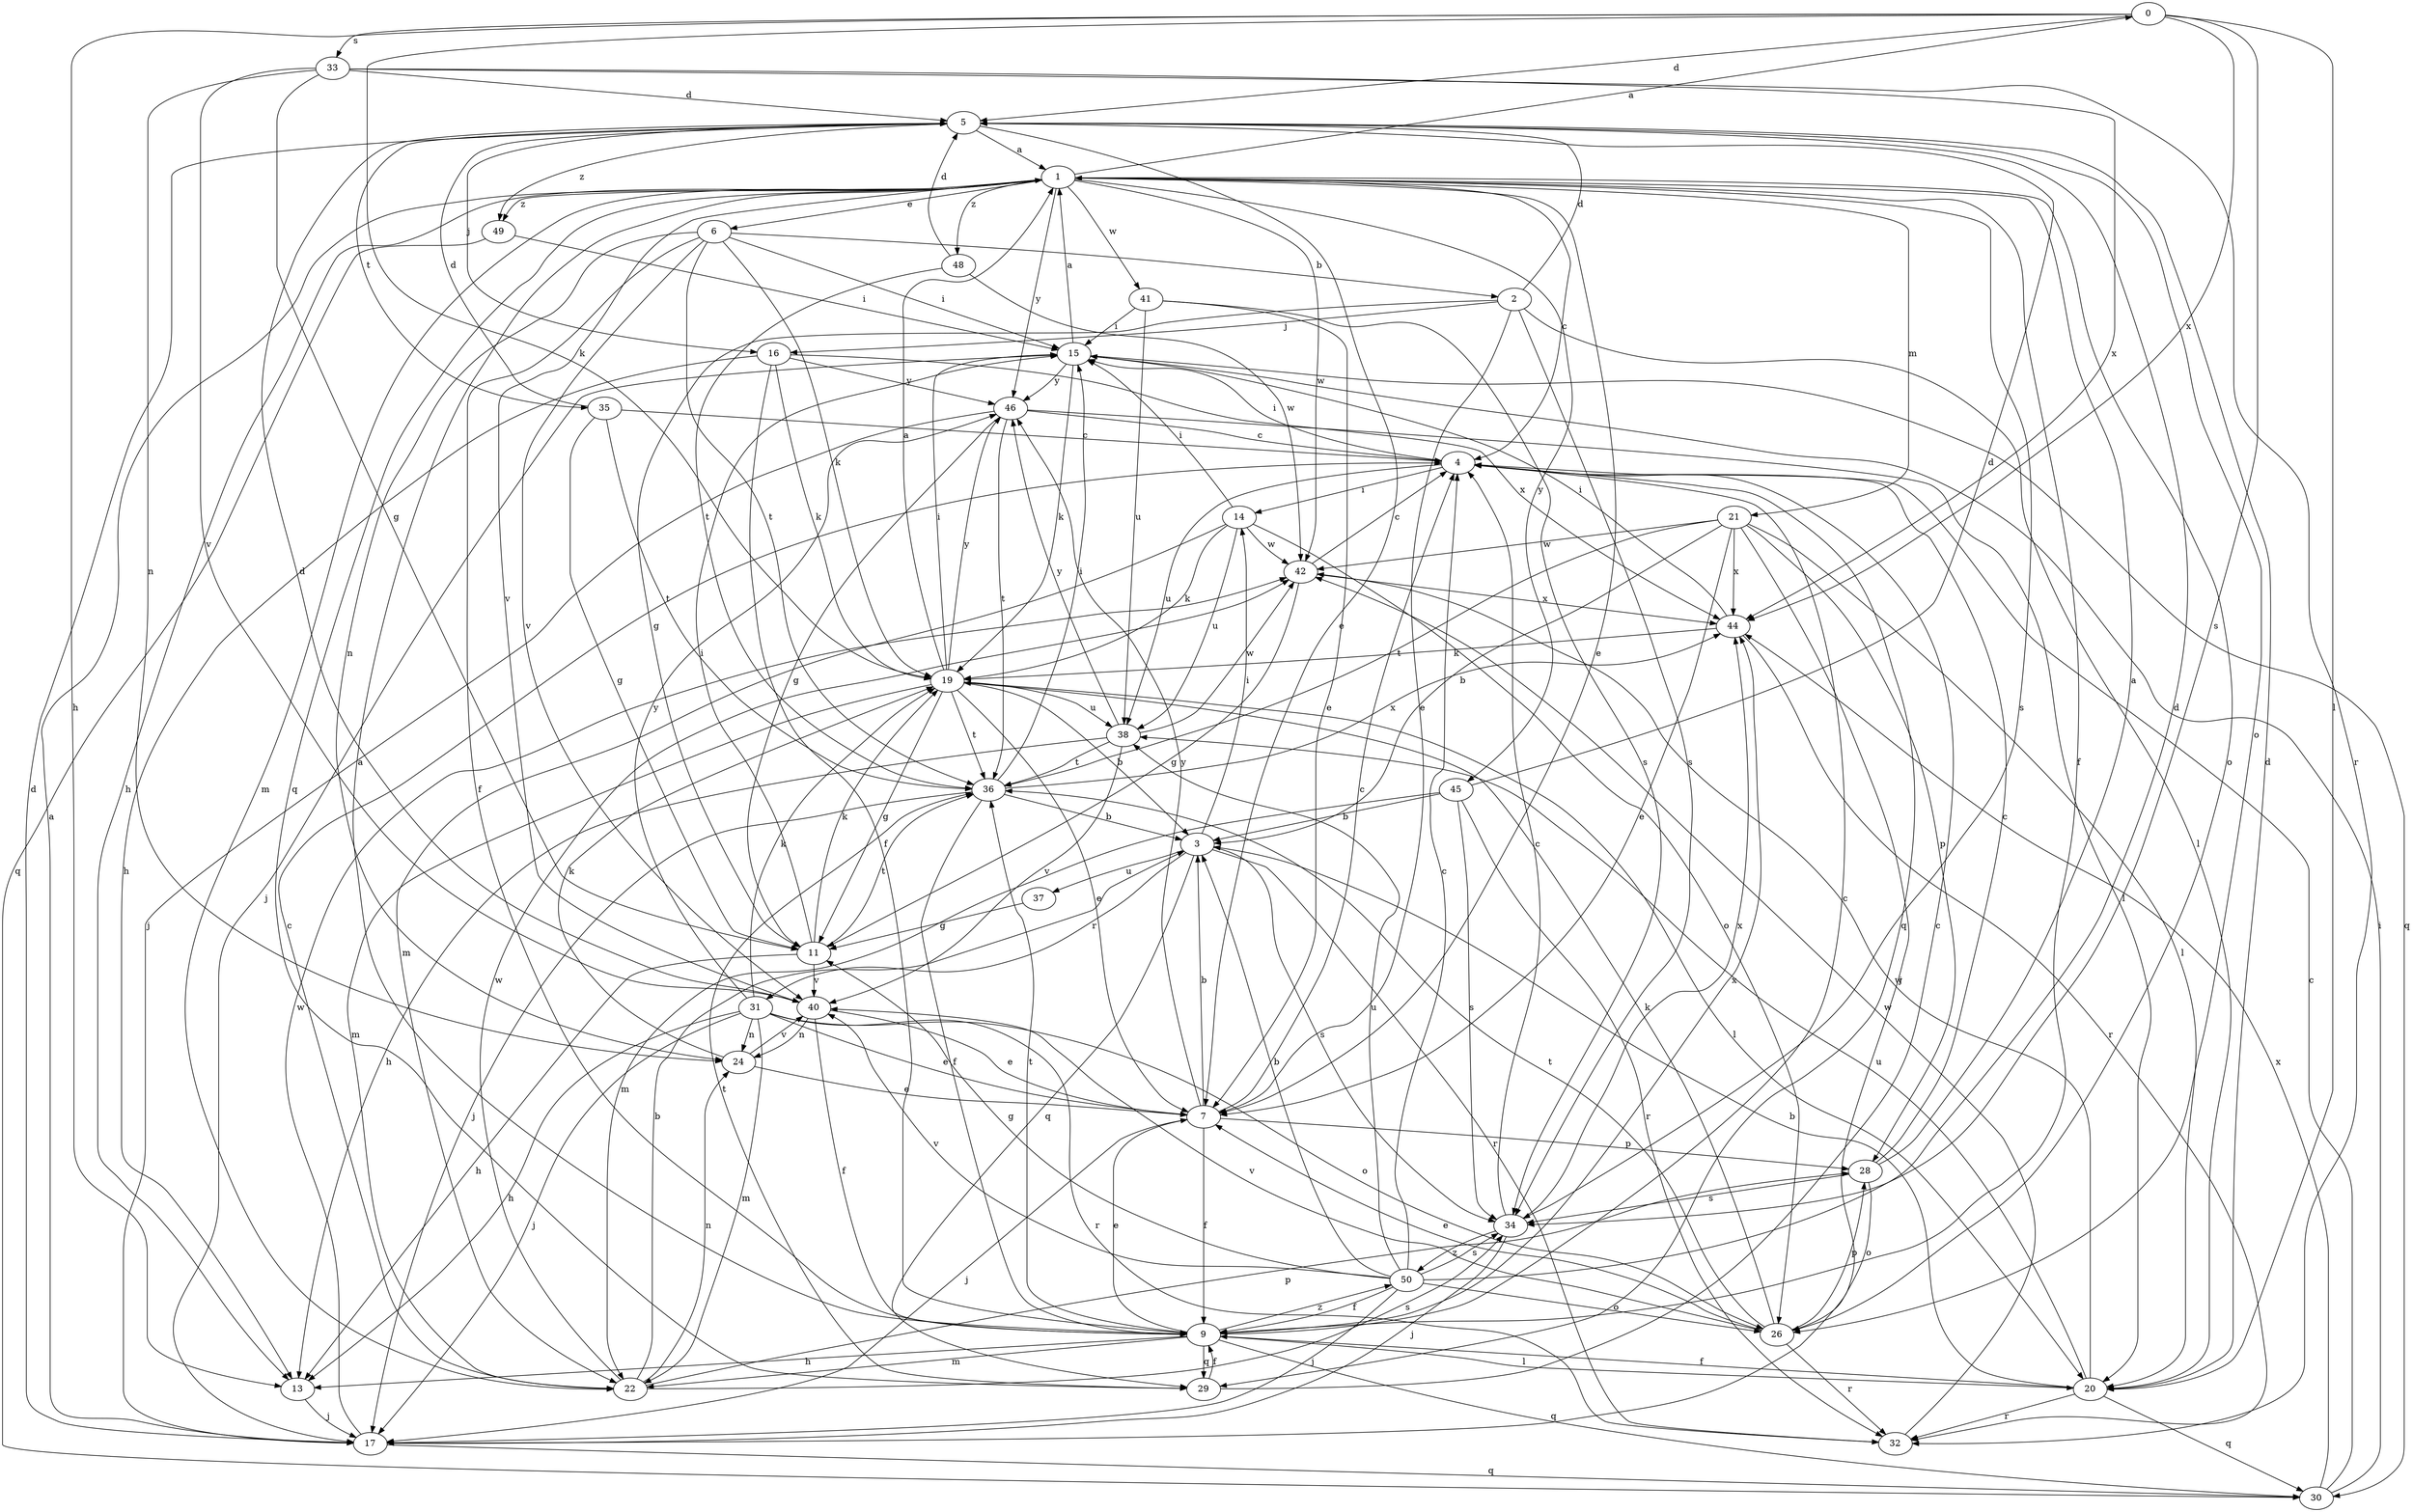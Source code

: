 strict digraph  {
0;
1;
2;
3;
4;
5;
6;
7;
9;
11;
13;
14;
15;
16;
17;
19;
20;
21;
22;
24;
26;
28;
29;
30;
31;
32;
33;
34;
35;
36;
37;
38;
40;
41;
42;
44;
45;
46;
48;
49;
50;
0 -> 5  [label=d];
0 -> 13  [label=h];
0 -> 19  [label=k];
0 -> 20  [label=l];
0 -> 33  [label=s];
0 -> 34  [label=s];
0 -> 44  [label=x];
1 -> 0  [label=a];
1 -> 4  [label=c];
1 -> 6  [label=e];
1 -> 7  [label=e];
1 -> 9  [label=f];
1 -> 13  [label=h];
1 -> 21  [label=m];
1 -> 22  [label=m];
1 -> 26  [label=o];
1 -> 29  [label=q];
1 -> 34  [label=s];
1 -> 40  [label=v];
1 -> 41  [label=w];
1 -> 42  [label=w];
1 -> 45  [label=y];
1 -> 46  [label=y];
1 -> 48  [label=z];
1 -> 49  [label=z];
2 -> 5  [label=d];
2 -> 7  [label=e];
2 -> 11  [label=g];
2 -> 16  [label=j];
2 -> 20  [label=l];
2 -> 34  [label=s];
3 -> 14  [label=i];
3 -> 29  [label=q];
3 -> 31  [label=r];
3 -> 32  [label=r];
3 -> 34  [label=s];
3 -> 37  [label=u];
4 -> 14  [label=i];
4 -> 15  [label=i];
4 -> 29  [label=q];
4 -> 38  [label=u];
5 -> 1  [label=a];
5 -> 7  [label=e];
5 -> 16  [label=j];
5 -> 26  [label=o];
5 -> 35  [label=t];
5 -> 49  [label=z];
6 -> 2  [label=b];
6 -> 9  [label=f];
6 -> 15  [label=i];
6 -> 19  [label=k];
6 -> 24  [label=n];
6 -> 36  [label=t];
6 -> 40  [label=v];
7 -> 3  [label=b];
7 -> 4  [label=c];
7 -> 9  [label=f];
7 -> 17  [label=j];
7 -> 28  [label=p];
7 -> 46  [label=y];
9 -> 1  [label=a];
9 -> 4  [label=c];
9 -> 7  [label=e];
9 -> 13  [label=h];
9 -> 20  [label=l];
9 -> 22  [label=m];
9 -> 29  [label=q];
9 -> 30  [label=q];
9 -> 36  [label=t];
9 -> 44  [label=x];
9 -> 50  [label=z];
11 -> 13  [label=h];
11 -> 15  [label=i];
11 -> 19  [label=k];
11 -> 36  [label=t];
11 -> 40  [label=v];
13 -> 17  [label=j];
14 -> 15  [label=i];
14 -> 19  [label=k];
14 -> 22  [label=m];
14 -> 26  [label=o];
14 -> 38  [label=u];
14 -> 42  [label=w];
15 -> 1  [label=a];
15 -> 17  [label=j];
15 -> 19  [label=k];
15 -> 30  [label=q];
15 -> 46  [label=y];
16 -> 9  [label=f];
16 -> 13  [label=h];
16 -> 19  [label=k];
16 -> 44  [label=x];
16 -> 46  [label=y];
17 -> 1  [label=a];
17 -> 5  [label=d];
17 -> 30  [label=q];
17 -> 42  [label=w];
19 -> 1  [label=a];
19 -> 3  [label=b];
19 -> 7  [label=e];
19 -> 11  [label=g];
19 -> 15  [label=i];
19 -> 20  [label=l];
19 -> 22  [label=m];
19 -> 36  [label=t];
19 -> 38  [label=u];
19 -> 46  [label=y];
20 -> 3  [label=b];
20 -> 5  [label=d];
20 -> 9  [label=f];
20 -> 30  [label=q];
20 -> 32  [label=r];
20 -> 38  [label=u];
20 -> 42  [label=w];
21 -> 3  [label=b];
21 -> 7  [label=e];
21 -> 17  [label=j];
21 -> 20  [label=l];
21 -> 28  [label=p];
21 -> 36  [label=t];
21 -> 42  [label=w];
21 -> 44  [label=x];
22 -> 3  [label=b];
22 -> 4  [label=c];
22 -> 24  [label=n];
22 -> 28  [label=p];
22 -> 34  [label=s];
22 -> 42  [label=w];
24 -> 7  [label=e];
24 -> 19  [label=k];
24 -> 40  [label=v];
26 -> 7  [label=e];
26 -> 19  [label=k];
26 -> 28  [label=p];
26 -> 32  [label=r];
26 -> 36  [label=t];
26 -> 40  [label=v];
28 -> 1  [label=a];
28 -> 4  [label=c];
28 -> 26  [label=o];
28 -> 34  [label=s];
29 -> 4  [label=c];
29 -> 9  [label=f];
29 -> 36  [label=t];
30 -> 4  [label=c];
30 -> 15  [label=i];
30 -> 44  [label=x];
31 -> 7  [label=e];
31 -> 13  [label=h];
31 -> 17  [label=j];
31 -> 19  [label=k];
31 -> 22  [label=m];
31 -> 24  [label=n];
31 -> 26  [label=o];
31 -> 32  [label=r];
31 -> 46  [label=y];
32 -> 42  [label=w];
33 -> 5  [label=d];
33 -> 11  [label=g];
33 -> 24  [label=n];
33 -> 32  [label=r];
33 -> 40  [label=v];
33 -> 44  [label=x];
34 -> 4  [label=c];
34 -> 17  [label=j];
34 -> 44  [label=x];
34 -> 50  [label=z];
35 -> 4  [label=c];
35 -> 5  [label=d];
35 -> 11  [label=g];
35 -> 36  [label=t];
36 -> 3  [label=b];
36 -> 9  [label=f];
36 -> 15  [label=i];
36 -> 17  [label=j];
36 -> 44  [label=x];
37 -> 11  [label=g];
38 -> 13  [label=h];
38 -> 36  [label=t];
38 -> 40  [label=v];
38 -> 42  [label=w];
38 -> 46  [label=y];
40 -> 5  [label=d];
40 -> 7  [label=e];
40 -> 9  [label=f];
40 -> 24  [label=n];
41 -> 7  [label=e];
41 -> 15  [label=i];
41 -> 34  [label=s];
41 -> 38  [label=u];
42 -> 4  [label=c];
42 -> 11  [label=g];
42 -> 44  [label=x];
44 -> 15  [label=i];
44 -> 19  [label=k];
44 -> 32  [label=r];
45 -> 3  [label=b];
45 -> 5  [label=d];
45 -> 22  [label=m];
45 -> 32  [label=r];
45 -> 34  [label=s];
46 -> 4  [label=c];
46 -> 11  [label=g];
46 -> 17  [label=j];
46 -> 20  [label=l];
46 -> 36  [label=t];
48 -> 5  [label=d];
48 -> 36  [label=t];
48 -> 42  [label=w];
49 -> 15  [label=i];
49 -> 30  [label=q];
50 -> 3  [label=b];
50 -> 4  [label=c];
50 -> 5  [label=d];
50 -> 9  [label=f];
50 -> 11  [label=g];
50 -> 17  [label=j];
50 -> 26  [label=o];
50 -> 34  [label=s];
50 -> 38  [label=u];
50 -> 40  [label=v];
}
